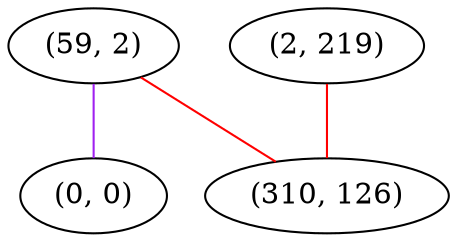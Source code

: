graph "" {
"(59, 2)";
"(0, 0)";
"(2, 219)";
"(310, 126)";
"(59, 2)" -- "(0, 0)"  [color=purple, key=0, weight=4];
"(59, 2)" -- "(310, 126)"  [color=red, key=0, weight=1];
"(2, 219)" -- "(310, 126)"  [color=red, key=0, weight=1];
}
